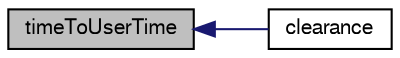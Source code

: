 digraph "timeToUserTime"
{
  bgcolor="transparent";
  edge [fontname="FreeSans",fontsize="10",labelfontname="FreeSans",labelfontsize="10"];
  node [fontname="FreeSans",fontsize="10",shape=record];
  rankdir="LR";
  Node456 [label="timeToUserTime",height=0.2,width=0.4,color="black", fillcolor="grey75", style="filled", fontcolor="black"];
  Node456 -> Node457 [dir="back",color="midnightblue",fontsize="10",style="solid",fontname="FreeSans"];
  Node457 [label="clearance",height=0.2,width=0.4,color="black",URL="$a21822.html#aa2308a0cc2552809f3d0863b21a40af5",tooltip="Return the engines clearance-gap. "];
}

